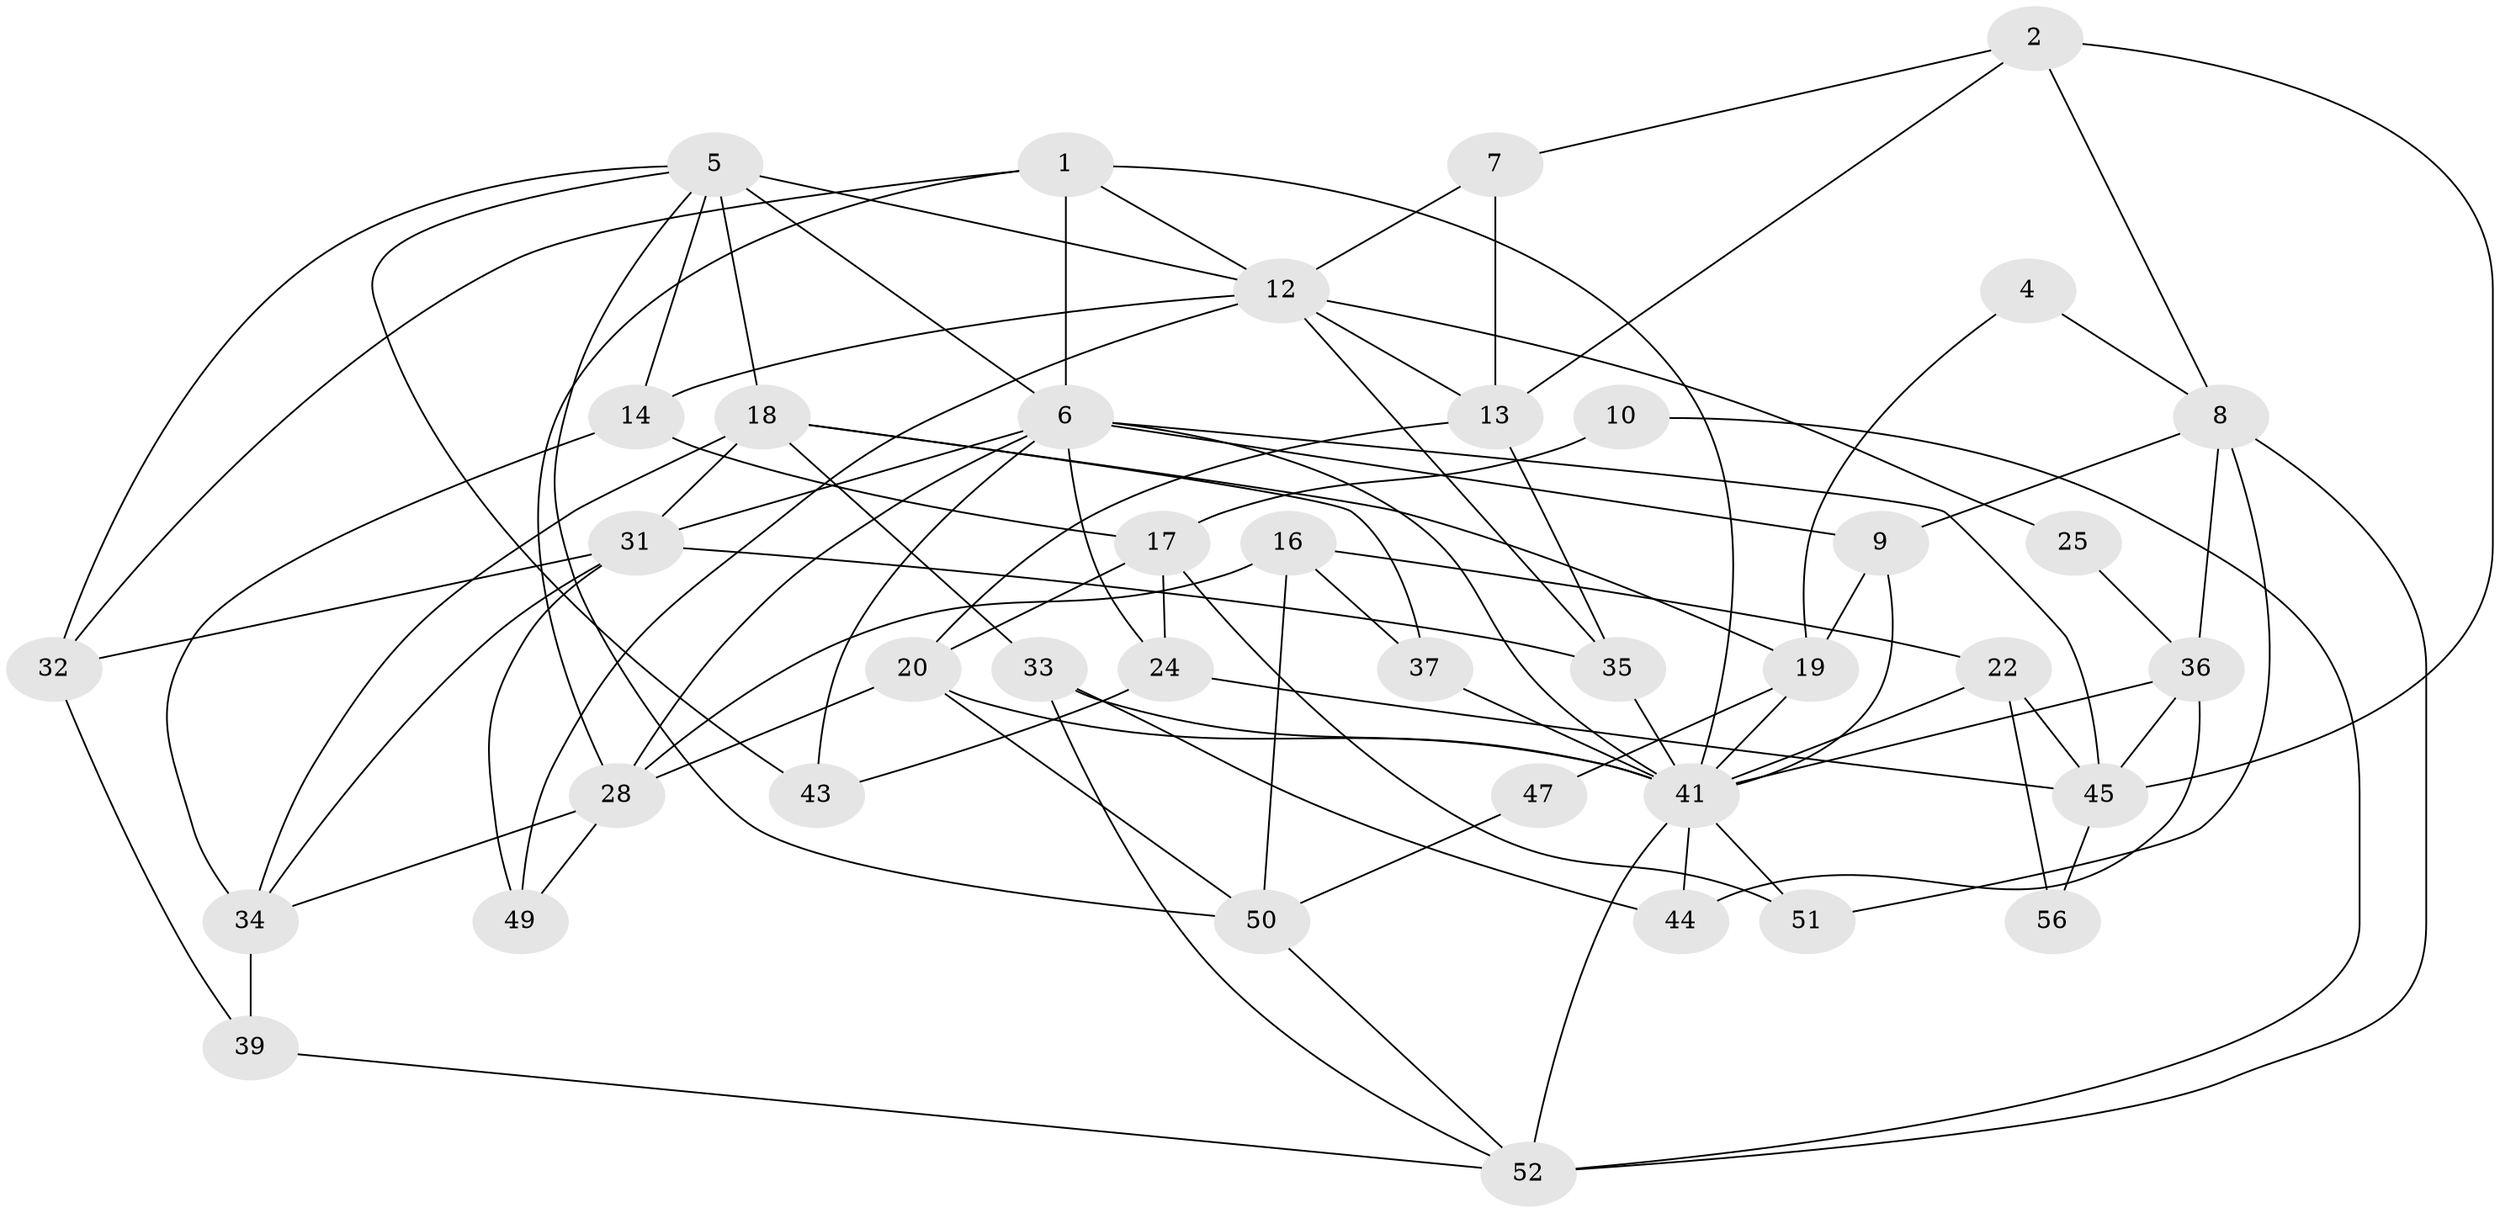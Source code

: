 // Generated by graph-tools (version 1.1) at 2025/52/02/27/25 19:52:06]
// undirected, 39 vertices, 90 edges
graph export_dot {
graph [start="1"]
  node [color=gray90,style=filled];
  1 [super="+3"];
  2;
  4;
  5 [super="+26"];
  6 [super="+38"];
  7;
  8 [super="+11"];
  9 [super="+21"];
  10;
  12 [super="+15"];
  13 [super="+30"];
  14;
  16;
  17 [super="+29"];
  18 [super="+53"];
  19 [super="+27"];
  20 [super="+23"];
  22;
  24;
  25;
  28 [super="+40"];
  31 [super="+42"];
  32;
  33;
  34;
  35 [super="+54"];
  36 [super="+48"];
  37;
  39;
  41 [super="+55"];
  43;
  44;
  45 [super="+46"];
  47;
  49;
  50;
  51;
  52;
  56;
  1 -- 6;
  1 -- 32;
  1 -- 12;
  1 -- 41;
  1 -- 28;
  2 -- 13;
  2 -- 8;
  2 -- 7;
  2 -- 45;
  4 -- 19;
  4 -- 8;
  5 -- 6;
  5 -- 14;
  5 -- 32;
  5 -- 50;
  5 -- 43;
  5 -- 12;
  5 -- 18 [weight=2];
  6 -- 24;
  6 -- 28;
  6 -- 31;
  6 -- 41;
  6 -- 43;
  6 -- 9 [weight=2];
  6 -- 45;
  7 -- 13;
  7 -- 12;
  8 -- 51;
  8 -- 52;
  8 -- 9;
  8 -- 36;
  9 -- 41;
  9 -- 19 [weight=2];
  10 -- 52;
  10 -- 17;
  12 -- 49;
  12 -- 35;
  12 -- 25;
  12 -- 14;
  12 -- 13;
  13 -- 35;
  13 -- 20;
  14 -- 34;
  14 -- 17 [weight=2];
  16 -- 50;
  16 -- 28;
  16 -- 22;
  16 -- 37;
  17 -- 51;
  17 -- 20;
  17 -- 24;
  18 -- 19;
  18 -- 33;
  18 -- 34;
  18 -- 37;
  18 -- 31;
  19 -- 47;
  19 -- 41 [weight=2];
  20 -- 28;
  20 -- 41;
  20 -- 50;
  22 -- 45;
  22 -- 41;
  22 -- 56;
  24 -- 43;
  24 -- 45;
  25 -- 36;
  28 -- 34;
  28 -- 49;
  31 -- 34;
  31 -- 35;
  31 -- 32;
  31 -- 49;
  32 -- 39;
  33 -- 44;
  33 -- 52;
  33 -- 41;
  34 -- 39;
  35 -- 41;
  36 -- 44;
  36 -- 41;
  36 -- 45;
  37 -- 41;
  39 -- 52;
  41 -- 44;
  41 -- 51;
  41 -- 52;
  45 -- 56;
  47 -- 50;
  50 -- 52;
}
